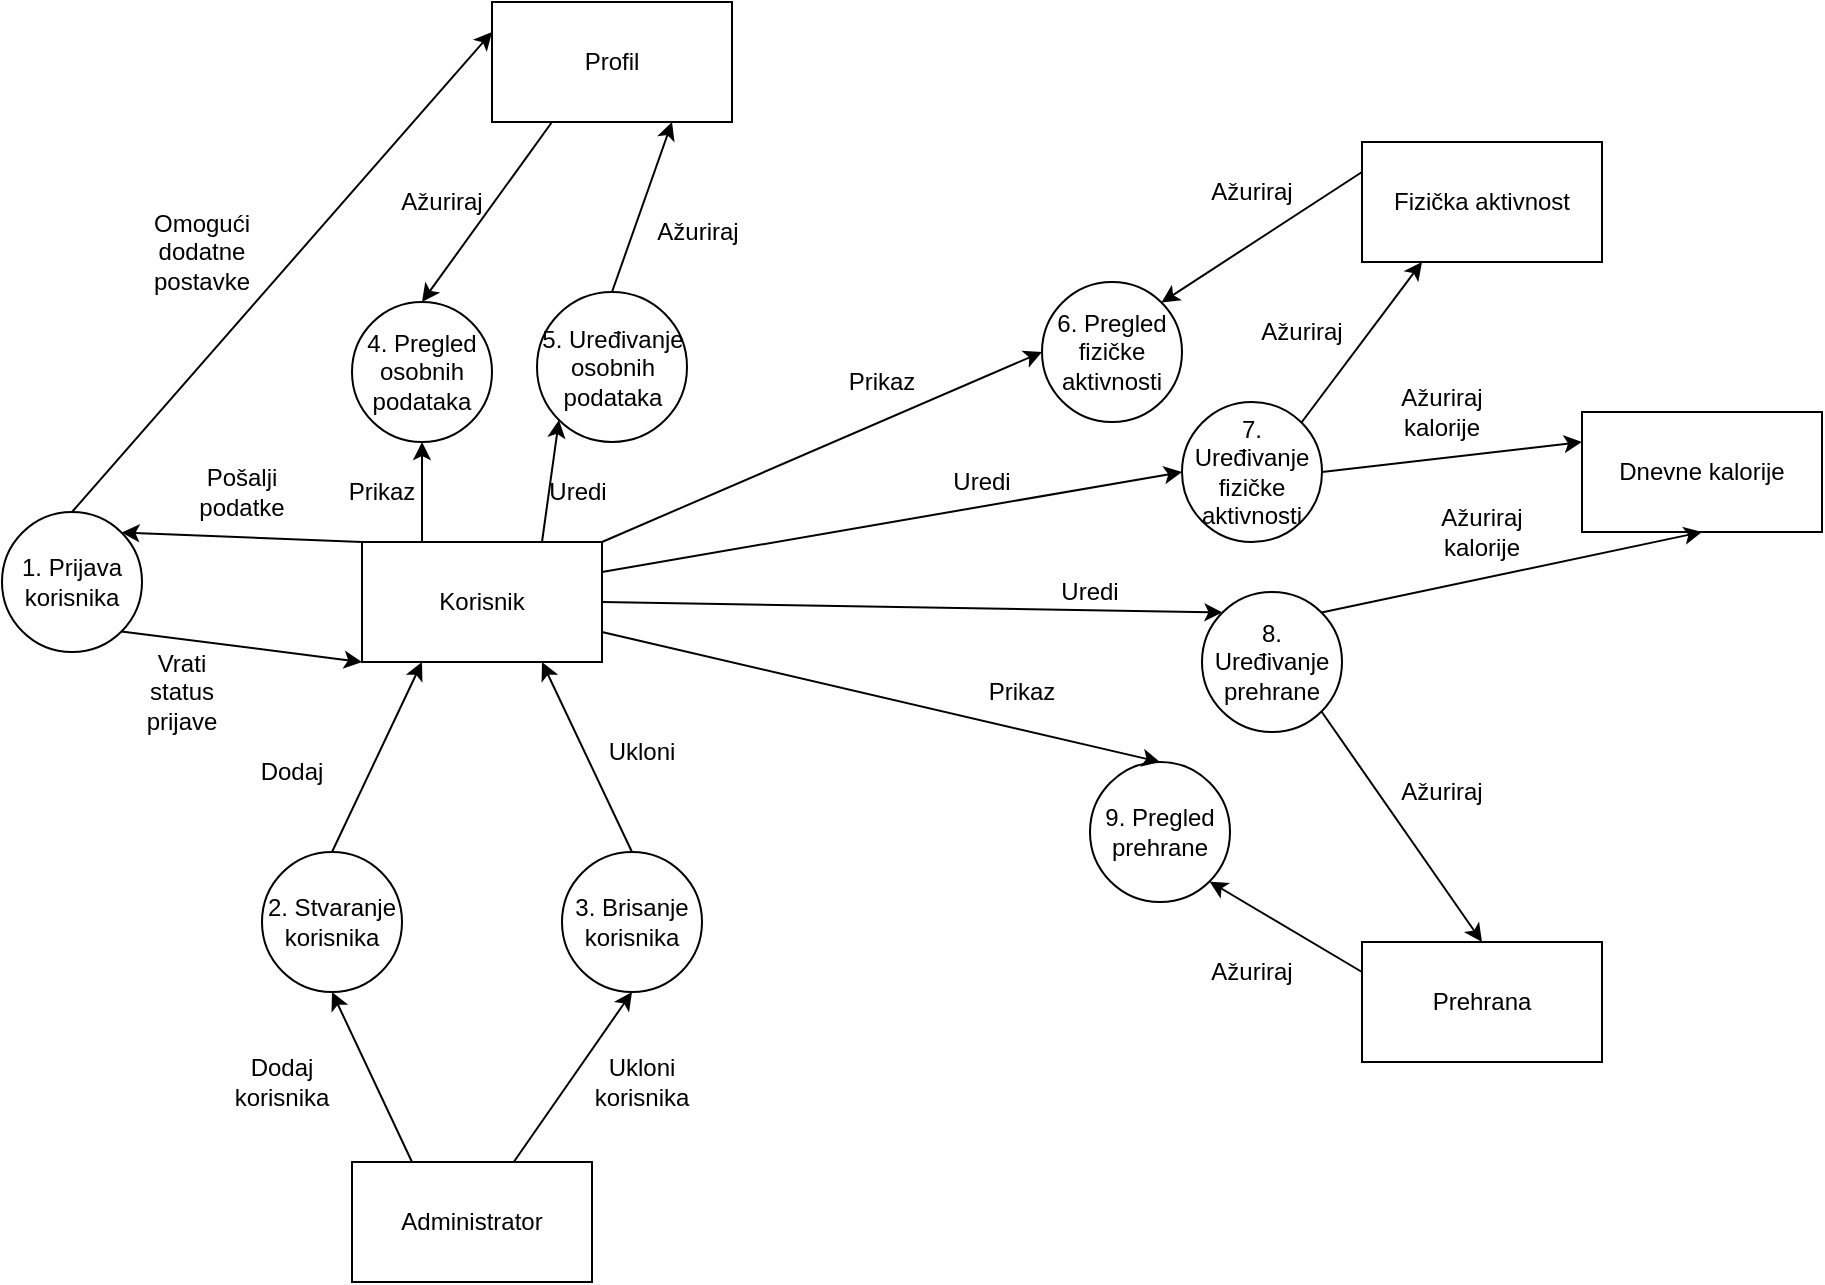 <mxfile version="17.1.4" type="device"><diagram id="ChO3KWU_0a4QfRPPVKOo" name="Page-1"><mxGraphModel dx="1874" dy="688" grid="1" gridSize="10" guides="1" tooltips="1" connect="1" arrows="1" fold="1" page="1" pageScale="1" pageWidth="827" pageHeight="1169" math="0" shadow="0"><root><mxCell id="0"/><mxCell id="1" parent="0"/><mxCell id="71DPEXC7wXlWLvebzeQ8-2" value="Korisnik" style="rounded=0;whiteSpace=wrap;html=1;" parent="1" vertex="1"><mxGeometry x="50" y="300" width="120" height="60" as="geometry"/></mxCell><mxCell id="71DPEXC7wXlWLvebzeQ8-3" value="Administrator&lt;br&gt;" style="rounded=0;whiteSpace=wrap;html=1;" parent="1" vertex="1"><mxGeometry x="45" y="610" width="120" height="60" as="geometry"/></mxCell><mxCell id="71DPEXC7wXlWLvebzeQ8-4" value="5. Uređivanje osobnih podataka" style="ellipse;whiteSpace=wrap;html=1;aspect=fixed;" parent="1" vertex="1"><mxGeometry x="137.5" y="175" width="75" height="75" as="geometry"/></mxCell><mxCell id="71DPEXC7wXlWLvebzeQ8-5" value="3. Brisanje korisnika" style="ellipse;whiteSpace=wrap;html=1;aspect=fixed;" parent="1" vertex="1"><mxGeometry x="150" y="455" width="70" height="70" as="geometry"/></mxCell><mxCell id="71DPEXC7wXlWLvebzeQ8-6" value="2. Stvaranje korisnika" style="ellipse;whiteSpace=wrap;html=1;aspect=fixed;" parent="1" vertex="1"><mxGeometry y="455" width="70" height="70" as="geometry"/></mxCell><mxCell id="71DPEXC7wXlWLvebzeQ8-7" value="1. Prijava korisnika" style="ellipse;whiteSpace=wrap;html=1;aspect=fixed;" parent="1" vertex="1"><mxGeometry x="-130" y="285" width="70" height="70" as="geometry"/></mxCell><mxCell id="71DPEXC7wXlWLvebzeQ8-8" value="7. Uređivanje fizičke aktivnosti" style="ellipse;whiteSpace=wrap;html=1;aspect=fixed;" parent="1" vertex="1"><mxGeometry x="460" y="230" width="70" height="70" as="geometry"/></mxCell><mxCell id="71DPEXC7wXlWLvebzeQ8-9" value="Fizička aktivnost" style="rounded=0;whiteSpace=wrap;html=1;" parent="1" vertex="1"><mxGeometry x="550" y="100" width="120" height="60" as="geometry"/></mxCell><mxCell id="71DPEXC7wXlWLvebzeQ8-10" value="Prehrana" style="rounded=0;whiteSpace=wrap;html=1;" parent="1" vertex="1"><mxGeometry x="550" y="500" width="120" height="60" as="geometry"/></mxCell><mxCell id="71DPEXC7wXlWLvebzeQ8-11" value="8. Uređivanje prehrane" style="ellipse;whiteSpace=wrap;html=1;aspect=fixed;" parent="1" vertex="1"><mxGeometry x="470" y="325" width="70" height="70" as="geometry"/></mxCell><mxCell id="71DPEXC7wXlWLvebzeQ8-12" value="Dnevne kalorije" style="rounded=0;whiteSpace=wrap;html=1;" parent="1" vertex="1"><mxGeometry x="660" y="235" width="120" height="60" as="geometry"/></mxCell><mxCell id="71DPEXC7wXlWLvebzeQ8-13" value="4. Pregled osobnih podataka" style="ellipse;whiteSpace=wrap;html=1;aspect=fixed;" parent="1" vertex="1"><mxGeometry x="45" y="180" width="70" height="70" as="geometry"/></mxCell><mxCell id="71DPEXC7wXlWLvebzeQ8-14" value="6. Pregled fizičke aktivnosti" style="ellipse;whiteSpace=wrap;html=1;aspect=fixed;" parent="1" vertex="1"><mxGeometry x="390" y="170" width="70" height="70" as="geometry"/></mxCell><mxCell id="71DPEXC7wXlWLvebzeQ8-15" value="9. Pregled prehrane" style="ellipse;whiteSpace=wrap;html=1;aspect=fixed;" parent="1" vertex="1"><mxGeometry x="414" y="410" width="70" height="70" as="geometry"/></mxCell><mxCell id="EdL26TaQXGuixHjpLddA-1" value="Profil" style="rounded=0;whiteSpace=wrap;html=1;" vertex="1" parent="1"><mxGeometry x="115" y="30" width="120" height="60" as="geometry"/></mxCell><mxCell id="EdL26TaQXGuixHjpLddA-2" value="" style="endArrow=classic;html=1;rounded=0;entryX=1;entryY=0;entryDx=0;entryDy=0;exitX=0;exitY=0;exitDx=0;exitDy=0;" edge="1" parent="1" source="71DPEXC7wXlWLvebzeQ8-2" target="71DPEXC7wXlWLvebzeQ8-7"><mxGeometry width="50" height="50" relative="1" as="geometry"><mxPoint x="-230" y="600" as="sourcePoint"/><mxPoint x="-180" y="550" as="targetPoint"/></mxGeometry></mxCell><mxCell id="EdL26TaQXGuixHjpLddA-3" value="Pošalji podatke" style="text;html=1;strokeColor=none;fillColor=none;align=center;verticalAlign=middle;whiteSpace=wrap;rounded=0;" vertex="1" parent="1"><mxGeometry x="-40" y="260" width="60" height="30" as="geometry"/></mxCell><mxCell id="EdL26TaQXGuixHjpLddA-4" value="" style="endArrow=classic;html=1;rounded=0;entryX=0;entryY=1;entryDx=0;entryDy=0;exitX=1;exitY=1;exitDx=0;exitDy=0;" edge="1" parent="1" source="71DPEXC7wXlWLvebzeQ8-7" target="71DPEXC7wXlWLvebzeQ8-2"><mxGeometry width="50" height="50" relative="1" as="geometry"><mxPoint x="-230" y="600" as="sourcePoint"/><mxPoint x="-180" y="550" as="targetPoint"/></mxGeometry></mxCell><mxCell id="EdL26TaQXGuixHjpLddA-5" value="Vrati status prijave" style="text;html=1;strokeColor=none;fillColor=none;align=center;verticalAlign=middle;whiteSpace=wrap;rounded=0;" vertex="1" parent="1"><mxGeometry x="-70" y="360" width="60" height="30" as="geometry"/></mxCell><mxCell id="EdL26TaQXGuixHjpLddA-9" value="" style="endArrow=classic;html=1;rounded=0;entryX=0.5;entryY=1;entryDx=0;entryDy=0;exitX=0.25;exitY=0;exitDx=0;exitDy=0;" edge="1" parent="1" target="71DPEXC7wXlWLvebzeQ8-6"><mxGeometry width="50" height="50" relative="1" as="geometry"><mxPoint x="75" y="610" as="sourcePoint"/><mxPoint x="-140" y="545" as="targetPoint"/></mxGeometry></mxCell><mxCell id="EdL26TaQXGuixHjpLddA-10" value="" style="endArrow=classic;html=1;rounded=0;entryX=0.5;entryY=1;entryDx=0;entryDy=0;" edge="1" parent="1" target="71DPEXC7wXlWLvebzeQ8-5"><mxGeometry width="50" height="50" relative="1" as="geometry"><mxPoint x="125.87" y="610" as="sourcePoint"/><mxPoint x="-140" y="545" as="targetPoint"/></mxGeometry></mxCell><mxCell id="EdL26TaQXGuixHjpLddA-11" value="Dodaj korisnika" style="text;html=1;strokeColor=none;fillColor=none;align=center;verticalAlign=middle;whiteSpace=wrap;rounded=0;" vertex="1" parent="1"><mxGeometry x="-20" y="555" width="60" height="30" as="geometry"/></mxCell><mxCell id="EdL26TaQXGuixHjpLddA-12" value="Ukloni korisnika" style="text;html=1;strokeColor=none;fillColor=none;align=center;verticalAlign=middle;whiteSpace=wrap;rounded=0;" vertex="1" parent="1"><mxGeometry x="160" y="555" width="60" height="30" as="geometry"/></mxCell><mxCell id="EdL26TaQXGuixHjpLddA-15" value="" style="endArrow=classic;html=1;rounded=0;entryX=0.25;entryY=1;entryDx=0;entryDy=0;exitX=0.5;exitY=0;exitDx=0;exitDy=0;" edge="1" parent="1" source="71DPEXC7wXlWLvebzeQ8-6" target="71DPEXC7wXlWLvebzeQ8-2"><mxGeometry width="50" height="50" relative="1" as="geometry"><mxPoint x="-190" y="595" as="sourcePoint"/><mxPoint x="-140" y="545" as="targetPoint"/></mxGeometry></mxCell><mxCell id="EdL26TaQXGuixHjpLddA-16" value="" style="endArrow=classic;html=1;rounded=0;entryX=0.75;entryY=1;entryDx=0;entryDy=0;exitX=0.5;exitY=0;exitDx=0;exitDy=0;" edge="1" parent="1" source="71DPEXC7wXlWLvebzeQ8-5" target="71DPEXC7wXlWLvebzeQ8-2"><mxGeometry width="50" height="50" relative="1" as="geometry"><mxPoint x="-190" y="595" as="sourcePoint"/><mxPoint x="-140" y="545" as="targetPoint"/></mxGeometry></mxCell><mxCell id="EdL26TaQXGuixHjpLddA-17" value="Ukloni" style="text;html=1;strokeColor=none;fillColor=none;align=center;verticalAlign=middle;whiteSpace=wrap;rounded=0;" vertex="1" parent="1"><mxGeometry x="160" y="390" width="60" height="30" as="geometry"/></mxCell><mxCell id="EdL26TaQXGuixHjpLddA-19" value="Omogući dodatne postavke" style="text;html=1;strokeColor=none;fillColor=none;align=center;verticalAlign=middle;whiteSpace=wrap;rounded=0;" vertex="1" parent="1"><mxGeometry x="-60" y="140" width="60" height="30" as="geometry"/></mxCell><mxCell id="EdL26TaQXGuixHjpLddA-22" value="" style="endArrow=classic;html=1;rounded=0;entryX=0;entryY=0.25;entryDx=0;entryDy=0;exitX=0.5;exitY=0;exitDx=0;exitDy=0;" edge="1" parent="1" source="71DPEXC7wXlWLvebzeQ8-7" target="EdL26TaQXGuixHjpLddA-1"><mxGeometry width="50" height="50" relative="1" as="geometry"><mxPoint x="60" y="550" as="sourcePoint"/><mxPoint x="110" y="500" as="targetPoint"/></mxGeometry></mxCell><mxCell id="EdL26TaQXGuixHjpLddA-24" value="" style="endArrow=classic;html=1;rounded=0;entryX=0;entryY=1;entryDx=0;entryDy=0;exitX=0.75;exitY=0;exitDx=0;exitDy=0;" edge="1" parent="1" source="71DPEXC7wXlWLvebzeQ8-2" target="71DPEXC7wXlWLvebzeQ8-4"><mxGeometry width="50" height="50" relative="1" as="geometry"><mxPoint x="130" y="440" as="sourcePoint"/><mxPoint x="180" y="390" as="targetPoint"/></mxGeometry></mxCell><mxCell id="EdL26TaQXGuixHjpLddA-26" value="Dodaj&lt;br&gt;" style="text;html=1;strokeColor=none;fillColor=none;align=center;verticalAlign=middle;whiteSpace=wrap;rounded=0;" vertex="1" parent="1"><mxGeometry x="-15" y="400" width="60" height="30" as="geometry"/></mxCell><mxCell id="EdL26TaQXGuixHjpLddA-27" value="" style="endArrow=classic;html=1;rounded=0;entryX=0.5;entryY=1;entryDx=0;entryDy=0;exitX=0.25;exitY=0;exitDx=0;exitDy=0;" edge="1" parent="1" source="71DPEXC7wXlWLvebzeQ8-2" target="71DPEXC7wXlWLvebzeQ8-13"><mxGeometry width="50" height="50" relative="1" as="geometry"><mxPoint x="70" y="450" as="sourcePoint"/><mxPoint x="120" y="400" as="targetPoint"/></mxGeometry></mxCell><mxCell id="EdL26TaQXGuixHjpLddA-30" value="" style="endArrow=classic;html=1;rounded=0;entryX=0.75;entryY=1;entryDx=0;entryDy=0;exitX=0.5;exitY=0;exitDx=0;exitDy=0;" edge="1" parent="1" source="71DPEXC7wXlWLvebzeQ8-4" target="EdL26TaQXGuixHjpLddA-1"><mxGeometry width="50" height="50" relative="1" as="geometry"><mxPoint x="70" y="450" as="sourcePoint"/><mxPoint x="120" y="400" as="targetPoint"/></mxGeometry></mxCell><mxCell id="EdL26TaQXGuixHjpLddA-31" value="" style="endArrow=classic;html=1;rounded=0;entryX=0;entryY=0.5;entryDx=0;entryDy=0;exitX=1;exitY=0;exitDx=0;exitDy=0;" edge="1" parent="1" source="71DPEXC7wXlWLvebzeQ8-2" target="71DPEXC7wXlWLvebzeQ8-14"><mxGeometry width="50" height="50" relative="1" as="geometry"><mxPoint x="180" y="430" as="sourcePoint"/><mxPoint x="270" y="215" as="targetPoint"/></mxGeometry></mxCell><mxCell id="EdL26TaQXGuixHjpLddA-33" value="" style="endArrow=classic;html=1;rounded=0;entryX=0;entryY=0.5;entryDx=0;entryDy=0;exitX=1;exitY=0.25;exitDx=0;exitDy=0;" edge="1" parent="1" source="71DPEXC7wXlWLvebzeQ8-2" target="71DPEXC7wXlWLvebzeQ8-8"><mxGeometry width="50" height="50" relative="1" as="geometry"><mxPoint x="300" y="420" as="sourcePoint"/><mxPoint x="350" y="370" as="targetPoint"/></mxGeometry></mxCell><mxCell id="EdL26TaQXGuixHjpLddA-34" value="" style="endArrow=classic;html=1;rounded=0;entryX=0.25;entryY=1;entryDx=0;entryDy=0;exitX=1;exitY=0;exitDx=0;exitDy=0;" edge="1" parent="1" source="71DPEXC7wXlWLvebzeQ8-8" target="71DPEXC7wXlWLvebzeQ8-9"><mxGeometry width="50" height="50" relative="1" as="geometry"><mxPoint x="300" y="420" as="sourcePoint"/><mxPoint x="350" y="370" as="targetPoint"/></mxGeometry></mxCell><mxCell id="EdL26TaQXGuixHjpLddA-35" value="" style="endArrow=classic;html=1;rounded=0;entryX=0;entryY=0;entryDx=0;entryDy=0;exitX=1;exitY=0.5;exitDx=0;exitDy=0;" edge="1" parent="1" source="71DPEXC7wXlWLvebzeQ8-2" target="71DPEXC7wXlWLvebzeQ8-11"><mxGeometry width="50" height="50" relative="1" as="geometry"><mxPoint x="300" y="420" as="sourcePoint"/><mxPoint x="350" y="370" as="targetPoint"/></mxGeometry></mxCell><mxCell id="EdL26TaQXGuixHjpLddA-36" value="" style="endArrow=classic;html=1;rounded=0;entryX=0.5;entryY=0;entryDx=0;entryDy=0;exitX=1;exitY=0.75;exitDx=0;exitDy=0;" edge="1" parent="1" source="71DPEXC7wXlWLvebzeQ8-2" target="71DPEXC7wXlWLvebzeQ8-15"><mxGeometry width="50" height="50" relative="1" as="geometry"><mxPoint x="300" y="420" as="sourcePoint"/><mxPoint x="350" y="370" as="targetPoint"/></mxGeometry></mxCell><mxCell id="EdL26TaQXGuixHjpLddA-38" value="" style="endArrow=classic;html=1;rounded=0;entryX=0.5;entryY=0;entryDx=0;entryDy=0;exitX=1;exitY=1;exitDx=0;exitDy=0;" edge="1" parent="1" source="71DPEXC7wXlWLvebzeQ8-11" target="71DPEXC7wXlWLvebzeQ8-10"><mxGeometry width="50" height="50" relative="1" as="geometry"><mxPoint x="300" y="420" as="sourcePoint"/><mxPoint x="350" y="370" as="targetPoint"/></mxGeometry></mxCell><mxCell id="EdL26TaQXGuixHjpLddA-40" value="" style="endArrow=classic;html=1;rounded=0;exitX=1;exitY=0.5;exitDx=0;exitDy=0;entryX=0;entryY=0.25;entryDx=0;entryDy=0;" edge="1" parent="1" source="71DPEXC7wXlWLvebzeQ8-8" target="71DPEXC7wXlWLvebzeQ8-12"><mxGeometry width="50" height="50" relative="1" as="geometry"><mxPoint x="300" y="420" as="sourcePoint"/><mxPoint x="350" y="370" as="targetPoint"/></mxGeometry></mxCell><mxCell id="EdL26TaQXGuixHjpLddA-41" value="" style="endArrow=classic;html=1;rounded=0;entryX=0.5;entryY=1;entryDx=0;entryDy=0;exitX=1;exitY=0;exitDx=0;exitDy=0;" edge="1" parent="1" source="71DPEXC7wXlWLvebzeQ8-11" target="71DPEXC7wXlWLvebzeQ8-12"><mxGeometry width="50" height="50" relative="1" as="geometry"><mxPoint x="300" y="420" as="sourcePoint"/><mxPoint x="350" y="370" as="targetPoint"/></mxGeometry></mxCell><mxCell id="EdL26TaQXGuixHjpLddA-43" value="" style="endArrow=classic;html=1;rounded=0;entryX=1;entryY=0;entryDx=0;entryDy=0;exitX=0;exitY=0.25;exitDx=0;exitDy=0;" edge="1" parent="1" source="71DPEXC7wXlWLvebzeQ8-9" target="71DPEXC7wXlWLvebzeQ8-14"><mxGeometry width="50" height="50" relative="1" as="geometry"><mxPoint x="300" y="370" as="sourcePoint"/><mxPoint x="350" y="320" as="targetPoint"/></mxGeometry></mxCell><mxCell id="EdL26TaQXGuixHjpLddA-44" value="" style="endArrow=classic;html=1;rounded=0;entryX=1;entryY=1;entryDx=0;entryDy=0;exitX=0;exitY=0.25;exitDx=0;exitDy=0;" edge="1" parent="1" source="71DPEXC7wXlWLvebzeQ8-10" target="71DPEXC7wXlWLvebzeQ8-15"><mxGeometry width="50" height="50" relative="1" as="geometry"><mxPoint x="300" y="370" as="sourcePoint"/><mxPoint x="350" y="320" as="targetPoint"/></mxGeometry></mxCell><mxCell id="EdL26TaQXGuixHjpLddA-47" value="Prikaz" style="text;html=1;strokeColor=none;fillColor=none;align=center;verticalAlign=middle;whiteSpace=wrap;rounded=0;" vertex="1" parent="1"><mxGeometry x="30" y="260" width="60" height="30" as="geometry"/></mxCell><mxCell id="EdL26TaQXGuixHjpLddA-48" value="Ažuriraj kalorije" style="text;html=1;strokeColor=none;fillColor=none;align=center;verticalAlign=middle;whiteSpace=wrap;rounded=0;" vertex="1" parent="1"><mxGeometry x="560" y="220" width="60" height="30" as="geometry"/></mxCell><mxCell id="EdL26TaQXGuixHjpLddA-49" value="Uredi" style="text;html=1;strokeColor=none;fillColor=none;align=center;verticalAlign=middle;whiteSpace=wrap;rounded=0;" vertex="1" parent="1"><mxGeometry x="127.5" y="260" width="60" height="30" as="geometry"/></mxCell><mxCell id="EdL26TaQXGuixHjpLddA-50" value="" style="endArrow=classic;html=1;rounded=0;entryX=0.5;entryY=0;entryDx=0;entryDy=0;exitX=0.25;exitY=1;exitDx=0;exitDy=0;" edge="1" parent="1" source="EdL26TaQXGuixHjpLddA-1" target="71DPEXC7wXlWLvebzeQ8-13"><mxGeometry width="50" height="50" relative="1" as="geometry"><mxPoint x="300" y="370" as="sourcePoint"/><mxPoint x="350" y="320" as="targetPoint"/></mxGeometry></mxCell><mxCell id="EdL26TaQXGuixHjpLddA-51" value="Ažuriraj&lt;br&gt;" style="text;html=1;strokeColor=none;fillColor=none;align=center;verticalAlign=middle;whiteSpace=wrap;rounded=0;" vertex="1" parent="1"><mxGeometry x="60" y="115" width="60" height="30" as="geometry"/></mxCell><mxCell id="EdL26TaQXGuixHjpLddA-52" value="Ažuriraj&lt;br&gt;" style="text;html=1;strokeColor=none;fillColor=none;align=center;verticalAlign=middle;whiteSpace=wrap;rounded=0;" vertex="1" parent="1"><mxGeometry x="187.5" y="130" width="60" height="30" as="geometry"/></mxCell><mxCell id="EdL26TaQXGuixHjpLddA-53" value="Uredi" style="text;html=1;strokeColor=none;fillColor=none;align=center;verticalAlign=middle;whiteSpace=wrap;rounded=0;" vertex="1" parent="1"><mxGeometry x="330" y="255" width="60" height="30" as="geometry"/></mxCell><mxCell id="EdL26TaQXGuixHjpLddA-54" value="Uredi" style="text;html=1;strokeColor=none;fillColor=none;align=center;verticalAlign=middle;whiteSpace=wrap;rounded=0;" vertex="1" parent="1"><mxGeometry x="384" y="310" width="60" height="30" as="geometry"/></mxCell><mxCell id="EdL26TaQXGuixHjpLddA-55" value="Prikaz" style="text;html=1;strokeColor=none;fillColor=none;align=center;verticalAlign=middle;whiteSpace=wrap;rounded=0;" vertex="1" parent="1"><mxGeometry x="280" y="205" width="60" height="30" as="geometry"/></mxCell><mxCell id="EdL26TaQXGuixHjpLddA-56" value="Prikaz" style="text;html=1;strokeColor=none;fillColor=none;align=center;verticalAlign=middle;whiteSpace=wrap;rounded=0;" vertex="1" parent="1"><mxGeometry x="350" y="360" width="60" height="30" as="geometry"/></mxCell><mxCell id="EdL26TaQXGuixHjpLddA-57" value="Ažuriraj&lt;br&gt;" style="text;html=1;strokeColor=none;fillColor=none;align=center;verticalAlign=middle;whiteSpace=wrap;rounded=0;" vertex="1" parent="1"><mxGeometry x="490" y="180" width="60" height="30" as="geometry"/></mxCell><mxCell id="EdL26TaQXGuixHjpLddA-58" value="Ažuriraj&lt;br&gt;" style="text;html=1;strokeColor=none;fillColor=none;align=center;verticalAlign=middle;whiteSpace=wrap;rounded=0;" vertex="1" parent="1"><mxGeometry x="465" y="110" width="60" height="30" as="geometry"/></mxCell><mxCell id="EdL26TaQXGuixHjpLddA-59" value="Ažuriraj&lt;br&gt;" style="text;html=1;strokeColor=none;fillColor=none;align=center;verticalAlign=middle;whiteSpace=wrap;rounded=0;" vertex="1" parent="1"><mxGeometry x="465" y="500" width="60" height="30" as="geometry"/></mxCell><mxCell id="EdL26TaQXGuixHjpLddA-60" value="Ažuriraj&lt;br&gt;" style="text;html=1;strokeColor=none;fillColor=none;align=center;verticalAlign=middle;whiteSpace=wrap;rounded=0;" vertex="1" parent="1"><mxGeometry x="560" y="410" width="60" height="30" as="geometry"/></mxCell><mxCell id="EdL26TaQXGuixHjpLddA-61" value="Ažuriraj kalorije" style="text;html=1;strokeColor=none;fillColor=none;align=center;verticalAlign=middle;whiteSpace=wrap;rounded=0;" vertex="1" parent="1"><mxGeometry x="580" y="280" width="60" height="30" as="geometry"/></mxCell></root></mxGraphModel></diagram></mxfile>